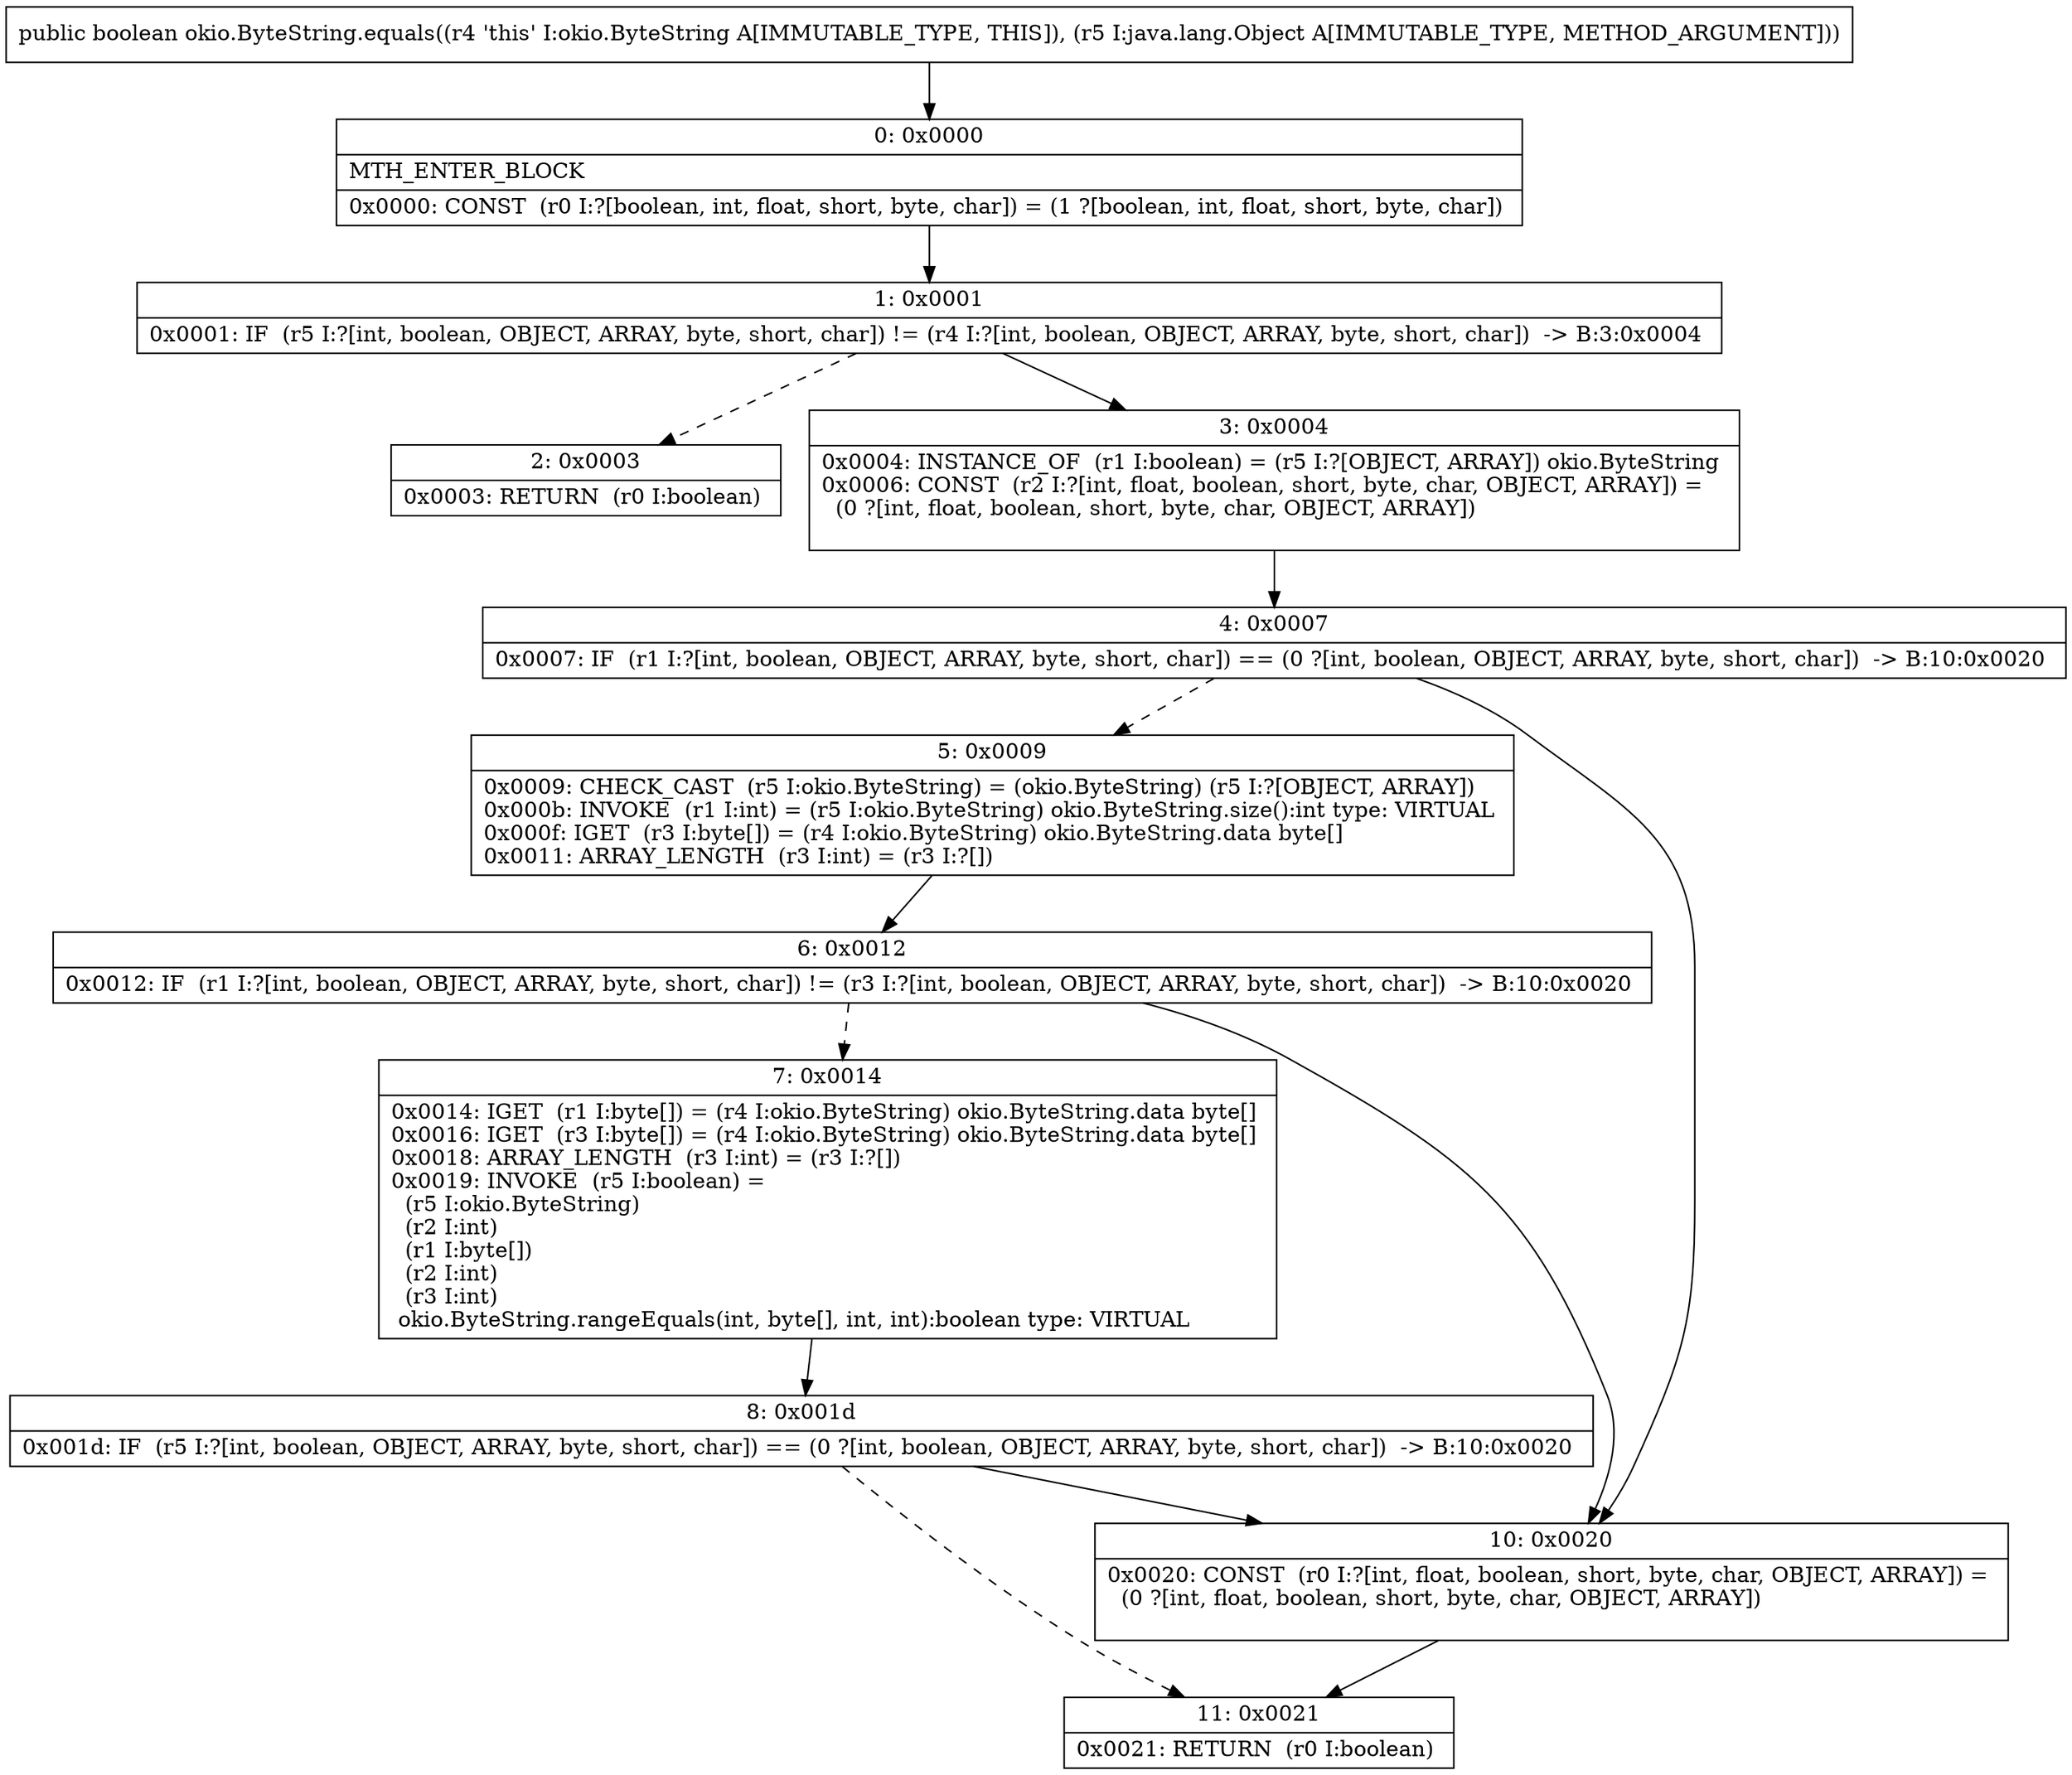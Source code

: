 digraph "CFG forokio.ByteString.equals(Ljava\/lang\/Object;)Z" {
Node_0 [shape=record,label="{0\:\ 0x0000|MTH_ENTER_BLOCK\l|0x0000: CONST  (r0 I:?[boolean, int, float, short, byte, char]) = (1 ?[boolean, int, float, short, byte, char]) \l}"];
Node_1 [shape=record,label="{1\:\ 0x0001|0x0001: IF  (r5 I:?[int, boolean, OBJECT, ARRAY, byte, short, char]) != (r4 I:?[int, boolean, OBJECT, ARRAY, byte, short, char])  \-\> B:3:0x0004 \l}"];
Node_2 [shape=record,label="{2\:\ 0x0003|0x0003: RETURN  (r0 I:boolean) \l}"];
Node_3 [shape=record,label="{3\:\ 0x0004|0x0004: INSTANCE_OF  (r1 I:boolean) = (r5 I:?[OBJECT, ARRAY]) okio.ByteString \l0x0006: CONST  (r2 I:?[int, float, boolean, short, byte, char, OBJECT, ARRAY]) = \l  (0 ?[int, float, boolean, short, byte, char, OBJECT, ARRAY])\l \l}"];
Node_4 [shape=record,label="{4\:\ 0x0007|0x0007: IF  (r1 I:?[int, boolean, OBJECT, ARRAY, byte, short, char]) == (0 ?[int, boolean, OBJECT, ARRAY, byte, short, char])  \-\> B:10:0x0020 \l}"];
Node_5 [shape=record,label="{5\:\ 0x0009|0x0009: CHECK_CAST  (r5 I:okio.ByteString) = (okio.ByteString) (r5 I:?[OBJECT, ARRAY]) \l0x000b: INVOKE  (r1 I:int) = (r5 I:okio.ByteString) okio.ByteString.size():int type: VIRTUAL \l0x000f: IGET  (r3 I:byte[]) = (r4 I:okio.ByteString) okio.ByteString.data byte[] \l0x0011: ARRAY_LENGTH  (r3 I:int) = (r3 I:?[]) \l}"];
Node_6 [shape=record,label="{6\:\ 0x0012|0x0012: IF  (r1 I:?[int, boolean, OBJECT, ARRAY, byte, short, char]) != (r3 I:?[int, boolean, OBJECT, ARRAY, byte, short, char])  \-\> B:10:0x0020 \l}"];
Node_7 [shape=record,label="{7\:\ 0x0014|0x0014: IGET  (r1 I:byte[]) = (r4 I:okio.ByteString) okio.ByteString.data byte[] \l0x0016: IGET  (r3 I:byte[]) = (r4 I:okio.ByteString) okio.ByteString.data byte[] \l0x0018: ARRAY_LENGTH  (r3 I:int) = (r3 I:?[]) \l0x0019: INVOKE  (r5 I:boolean) = \l  (r5 I:okio.ByteString)\l  (r2 I:int)\l  (r1 I:byte[])\l  (r2 I:int)\l  (r3 I:int)\l okio.ByteString.rangeEquals(int, byte[], int, int):boolean type: VIRTUAL \l}"];
Node_8 [shape=record,label="{8\:\ 0x001d|0x001d: IF  (r5 I:?[int, boolean, OBJECT, ARRAY, byte, short, char]) == (0 ?[int, boolean, OBJECT, ARRAY, byte, short, char])  \-\> B:10:0x0020 \l}"];
Node_10 [shape=record,label="{10\:\ 0x0020|0x0020: CONST  (r0 I:?[int, float, boolean, short, byte, char, OBJECT, ARRAY]) = \l  (0 ?[int, float, boolean, short, byte, char, OBJECT, ARRAY])\l \l}"];
Node_11 [shape=record,label="{11\:\ 0x0021|0x0021: RETURN  (r0 I:boolean) \l}"];
MethodNode[shape=record,label="{public boolean okio.ByteString.equals((r4 'this' I:okio.ByteString A[IMMUTABLE_TYPE, THIS]), (r5 I:java.lang.Object A[IMMUTABLE_TYPE, METHOD_ARGUMENT])) }"];
MethodNode -> Node_0;
Node_0 -> Node_1;
Node_1 -> Node_2[style=dashed];
Node_1 -> Node_3;
Node_3 -> Node_4;
Node_4 -> Node_5[style=dashed];
Node_4 -> Node_10;
Node_5 -> Node_6;
Node_6 -> Node_7[style=dashed];
Node_6 -> Node_10;
Node_7 -> Node_8;
Node_8 -> Node_10;
Node_8 -> Node_11[style=dashed];
Node_10 -> Node_11;
}

